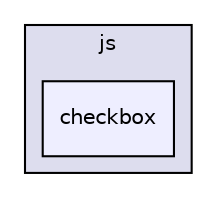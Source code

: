 digraph "libs/angular/angular-material-fileinput-master/bower_components/angular-material/modules/js/checkbox" {
  compound=true
  node [ fontsize="10", fontname="Helvetica"];
  edge [ labelfontsize="10", labelfontname="Helvetica"];
  subgraph clusterdir_d897d99c4631079a19f1e8c9bbae1589 {
    graph [ bgcolor="#ddddee", pencolor="black", label="js" fontname="Helvetica", fontsize="10", URL="dir_d897d99c4631079a19f1e8c9bbae1589.html"]
  dir_a6f3820839ef444268fbf833672c158b [shape=box, label="checkbox", style="filled", fillcolor="#eeeeff", pencolor="black", URL="dir_a6f3820839ef444268fbf833672c158b.html"];
  }
}
